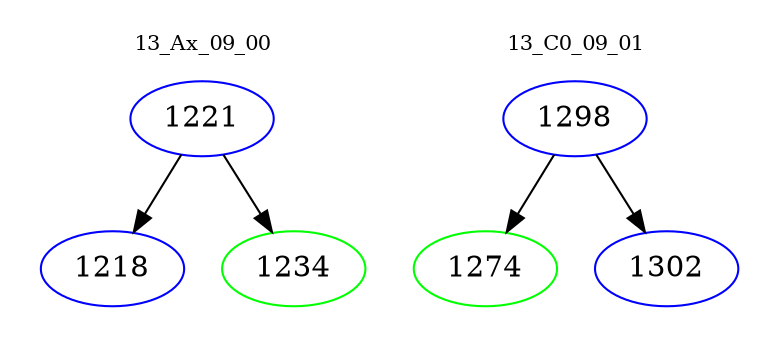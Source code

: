 digraph{
subgraph cluster_0 {
color = white
label = "13_Ax_09_00";
fontsize=10;
T0_1221 [label="1221", color="blue"]
T0_1221 -> T0_1218 [color="black"]
T0_1218 [label="1218", color="blue"]
T0_1221 -> T0_1234 [color="black"]
T0_1234 [label="1234", color="green"]
}
subgraph cluster_1 {
color = white
label = "13_C0_09_01";
fontsize=10;
T1_1298 [label="1298", color="blue"]
T1_1298 -> T1_1274 [color="black"]
T1_1274 [label="1274", color="green"]
T1_1298 -> T1_1302 [color="black"]
T1_1302 [label="1302", color="blue"]
}
}
